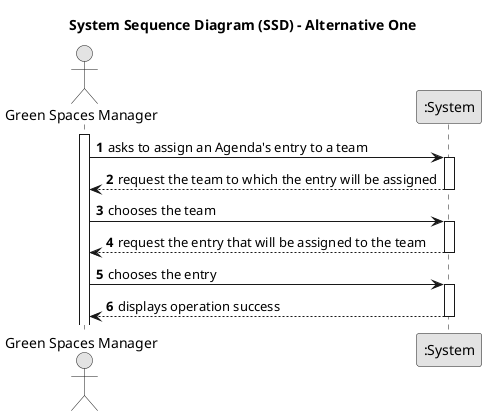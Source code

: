 @startuml
skinparam monochrome true
skinparam packageStyle rectangle
skinparam shadowing false

title System Sequence Diagram (SSD) - Alternative One

autonumber

actor "Green Spaces Manager" as Employee
participant ":System" as System

activate Employee

    Employee -> System : asks to assign an Agenda's entry to a team
    activate System

        System --> Employee : request the team to which the entry will be assigned
    deactivate System

    Employee -> System : chooses the team
    activate System

        System --> Employee : request the entry that will be assigned to the team
    deactivate System

    Employee -> System : chooses the entry
    activate System

        System --> Employee : displays operation success
    deactivate System

@enduml